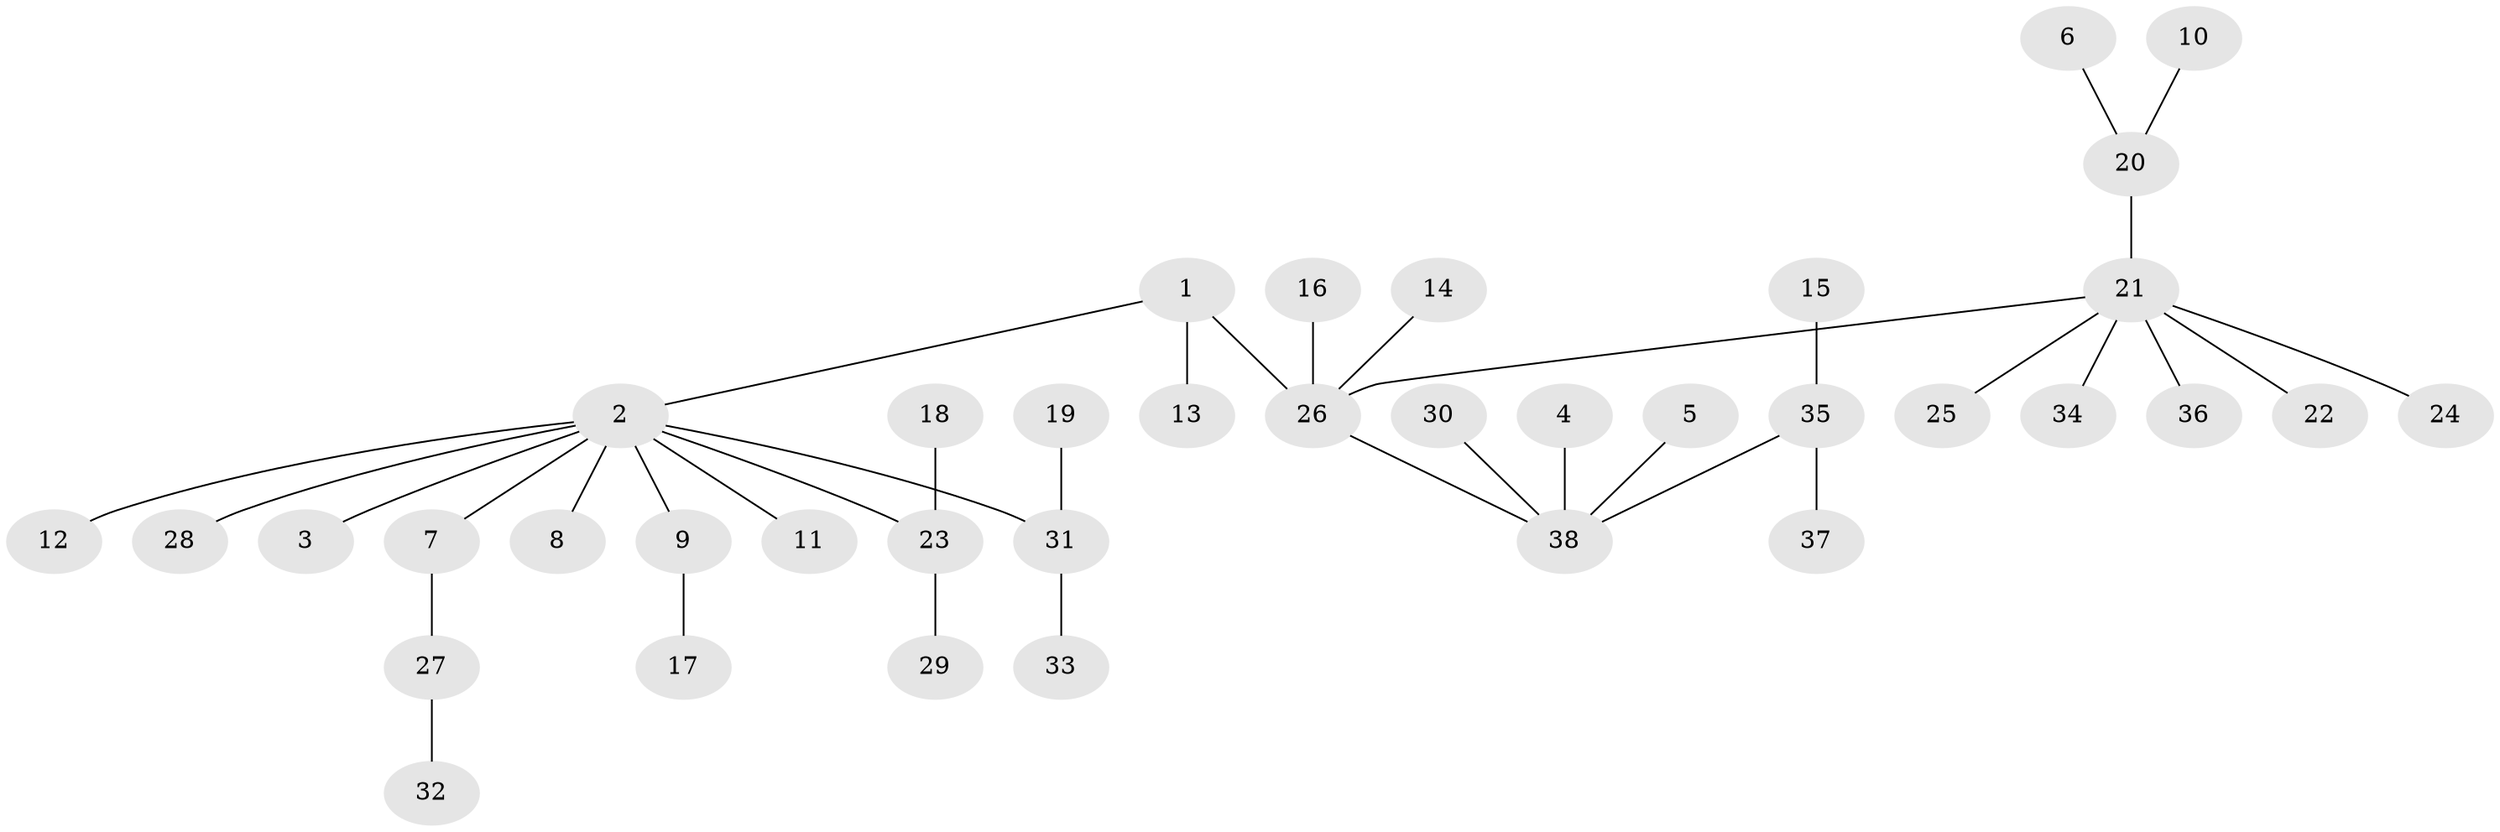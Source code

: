 // original degree distribution, {6: 0.039473684210526314, 3: 0.13157894736842105, 5: 0.02631578947368421, 2: 0.25, 4: 0.05263157894736842, 1: 0.5}
// Generated by graph-tools (version 1.1) at 2025/50/03/09/25 03:50:17]
// undirected, 38 vertices, 37 edges
graph export_dot {
graph [start="1"]
  node [color=gray90,style=filled];
  1;
  2;
  3;
  4;
  5;
  6;
  7;
  8;
  9;
  10;
  11;
  12;
  13;
  14;
  15;
  16;
  17;
  18;
  19;
  20;
  21;
  22;
  23;
  24;
  25;
  26;
  27;
  28;
  29;
  30;
  31;
  32;
  33;
  34;
  35;
  36;
  37;
  38;
  1 -- 2 [weight=1.0];
  1 -- 13 [weight=1.0];
  1 -- 26 [weight=1.0];
  2 -- 3 [weight=1.0];
  2 -- 7 [weight=1.0];
  2 -- 8 [weight=1.0];
  2 -- 9 [weight=1.0];
  2 -- 11 [weight=1.0];
  2 -- 12 [weight=1.0];
  2 -- 23 [weight=1.0];
  2 -- 28 [weight=1.0];
  2 -- 31 [weight=1.0];
  4 -- 38 [weight=1.0];
  5 -- 38 [weight=1.0];
  6 -- 20 [weight=1.0];
  7 -- 27 [weight=1.0];
  9 -- 17 [weight=1.0];
  10 -- 20 [weight=1.0];
  14 -- 26 [weight=1.0];
  15 -- 35 [weight=1.0];
  16 -- 26 [weight=1.0];
  18 -- 23 [weight=1.0];
  19 -- 31 [weight=1.0];
  20 -- 21 [weight=1.0];
  21 -- 22 [weight=1.0];
  21 -- 24 [weight=1.0];
  21 -- 25 [weight=1.0];
  21 -- 26 [weight=1.0];
  21 -- 34 [weight=1.0];
  21 -- 36 [weight=1.0];
  23 -- 29 [weight=1.0];
  26 -- 38 [weight=1.0];
  27 -- 32 [weight=1.0];
  30 -- 38 [weight=1.0];
  31 -- 33 [weight=1.0];
  35 -- 37 [weight=1.0];
  35 -- 38 [weight=1.0];
}
